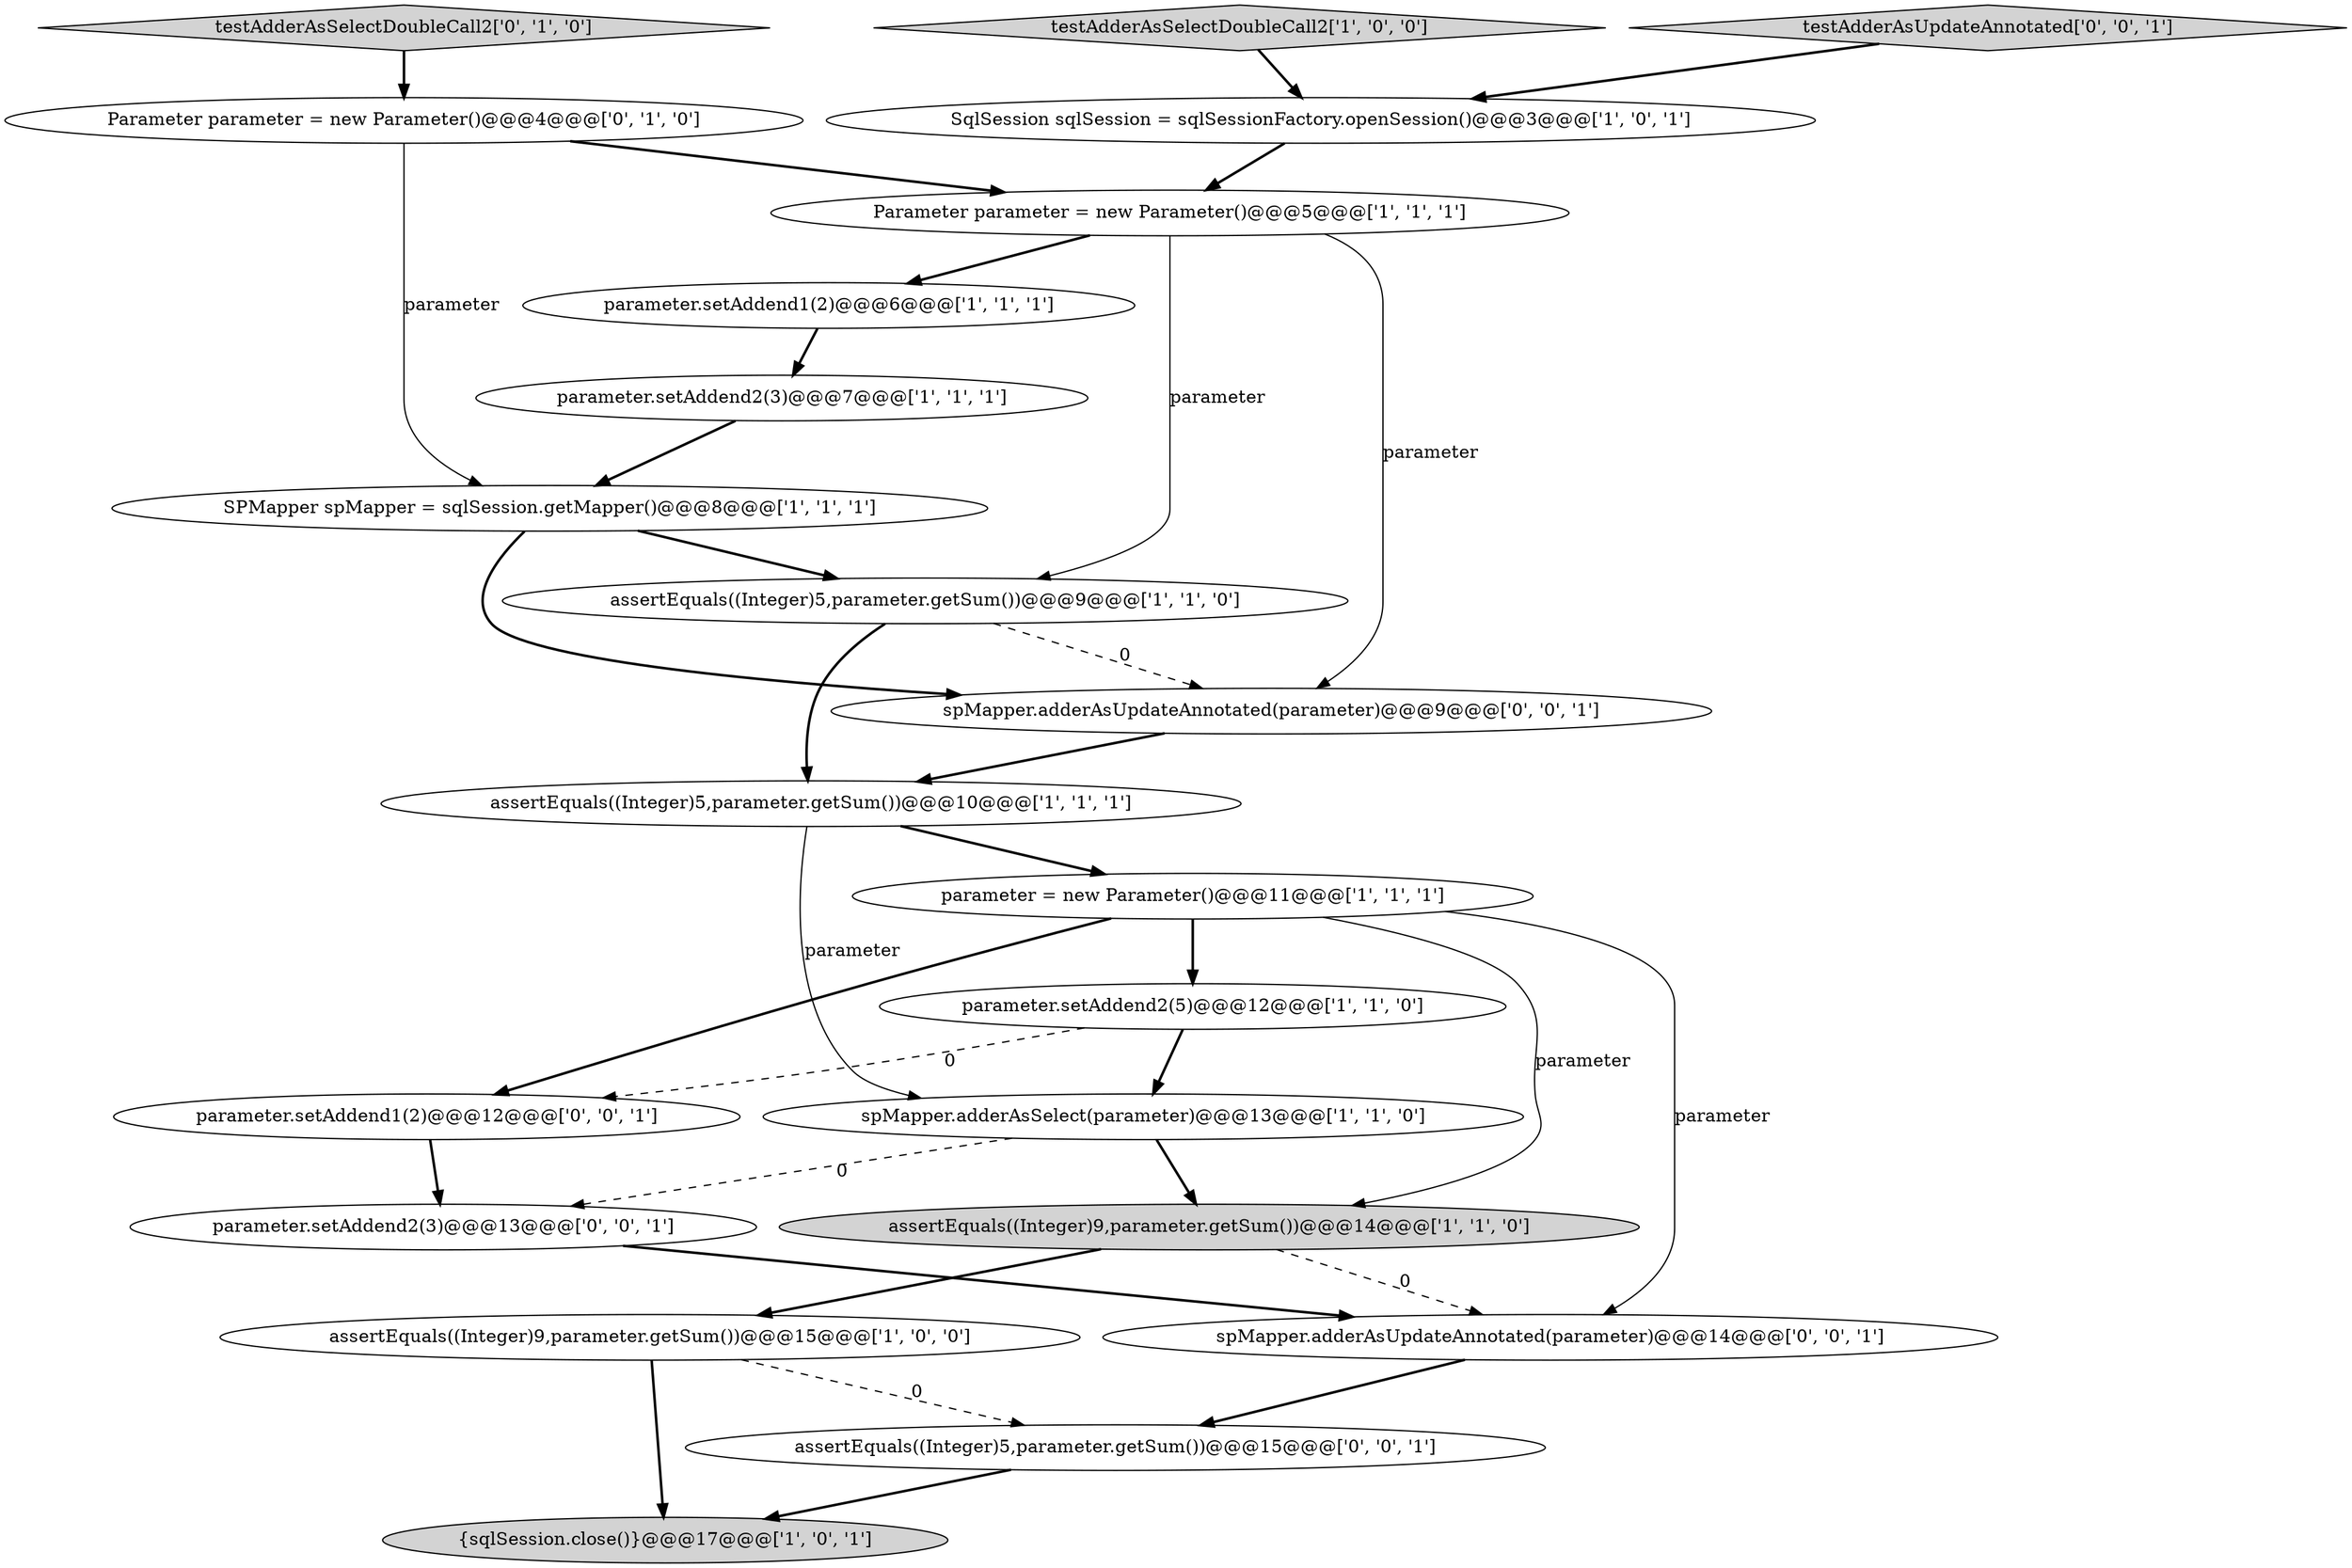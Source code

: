 digraph {
9 [style = filled, label = "parameter.setAddend2(5)@@@12@@@['1', '1', '0']", fillcolor = white, shape = ellipse image = "AAA0AAABBB1BBB"];
16 [style = filled, label = "assertEquals((Integer)5,parameter.getSum())@@@15@@@['0', '0', '1']", fillcolor = white, shape = ellipse image = "AAA0AAABBB3BBB"];
15 [style = filled, label = "Parameter parameter = new Parameter()@@@4@@@['0', '1', '0']", fillcolor = white, shape = ellipse image = "AAA0AAABBB2BBB"];
21 [style = filled, label = "testAdderAsUpdateAnnotated['0', '0', '1']", fillcolor = lightgray, shape = diamond image = "AAA0AAABBB3BBB"];
11 [style = filled, label = "assertEquals((Integer)5,parameter.getSum())@@@9@@@['1', '1', '0']", fillcolor = white, shape = ellipse image = "AAA0AAABBB1BBB"];
12 [style = filled, label = "assertEquals((Integer)9,parameter.getSum())@@@15@@@['1', '0', '0']", fillcolor = white, shape = ellipse image = "AAA0AAABBB1BBB"];
7 [style = filled, label = "SqlSession sqlSession = sqlSessionFactory.openSession()@@@3@@@['1', '0', '1']", fillcolor = white, shape = ellipse image = "AAA0AAABBB1BBB"];
10 [style = filled, label = "parameter.setAddend1(2)@@@6@@@['1', '1', '1']", fillcolor = white, shape = ellipse image = "AAA0AAABBB1BBB"];
5 [style = filled, label = "parameter = new Parameter()@@@11@@@['1', '1', '1']", fillcolor = white, shape = ellipse image = "AAA0AAABBB1BBB"];
0 [style = filled, label = "parameter.setAddend2(3)@@@7@@@['1', '1', '1']", fillcolor = white, shape = ellipse image = "AAA0AAABBB1BBB"];
4 [style = filled, label = "testAdderAsSelectDoubleCall2['1', '0', '0']", fillcolor = lightgray, shape = diamond image = "AAA0AAABBB1BBB"];
8 [style = filled, label = "Parameter parameter = new Parameter()@@@5@@@['1', '1', '1']", fillcolor = white, shape = ellipse image = "AAA0AAABBB1BBB"];
1 [style = filled, label = "spMapper.adderAsSelect(parameter)@@@13@@@['1', '1', '0']", fillcolor = white, shape = ellipse image = "AAA0AAABBB1BBB"];
20 [style = filled, label = "spMapper.adderAsUpdateAnnotated(parameter)@@@9@@@['0', '0', '1']", fillcolor = white, shape = ellipse image = "AAA0AAABBB3BBB"];
13 [style = filled, label = "assertEquals((Integer)5,parameter.getSum())@@@10@@@['1', '1', '1']", fillcolor = white, shape = ellipse image = "AAA0AAABBB1BBB"];
6 [style = filled, label = "SPMapper spMapper = sqlSession.getMapper()@@@8@@@['1', '1', '1']", fillcolor = white, shape = ellipse image = "AAA0AAABBB1BBB"];
3 [style = filled, label = "{sqlSession.close()}@@@17@@@['1', '0', '1']", fillcolor = lightgray, shape = ellipse image = "AAA0AAABBB1BBB"];
19 [style = filled, label = "spMapper.adderAsUpdateAnnotated(parameter)@@@14@@@['0', '0', '1']", fillcolor = white, shape = ellipse image = "AAA0AAABBB3BBB"];
14 [style = filled, label = "testAdderAsSelectDoubleCall2['0', '1', '0']", fillcolor = lightgray, shape = diamond image = "AAA0AAABBB2BBB"];
18 [style = filled, label = "parameter.setAddend2(3)@@@13@@@['0', '0', '1']", fillcolor = white, shape = ellipse image = "AAA0AAABBB3BBB"];
2 [style = filled, label = "assertEquals((Integer)9,parameter.getSum())@@@14@@@['1', '1', '0']", fillcolor = lightgray, shape = ellipse image = "AAA0AAABBB1BBB"];
17 [style = filled, label = "parameter.setAddend1(2)@@@12@@@['0', '0', '1']", fillcolor = white, shape = ellipse image = "AAA0AAABBB3BBB"];
16->3 [style = bold, label=""];
8->10 [style = bold, label=""];
2->19 [style = dashed, label="0"];
20->13 [style = bold, label=""];
11->20 [style = dashed, label="0"];
5->19 [style = solid, label="parameter"];
5->9 [style = bold, label=""];
12->16 [style = dashed, label="0"];
0->6 [style = bold, label=""];
18->19 [style = bold, label=""];
1->18 [style = dashed, label="0"];
7->8 [style = bold, label=""];
5->17 [style = bold, label=""];
4->7 [style = bold, label=""];
2->12 [style = bold, label=""];
19->16 [style = bold, label=""];
6->20 [style = bold, label=""];
5->2 [style = solid, label="parameter"];
6->11 [style = bold, label=""];
9->17 [style = dashed, label="0"];
11->13 [style = bold, label=""];
10->0 [style = bold, label=""];
13->5 [style = bold, label=""];
21->7 [style = bold, label=""];
14->15 [style = bold, label=""];
1->2 [style = bold, label=""];
12->3 [style = bold, label=""];
9->1 [style = bold, label=""];
15->6 [style = solid, label="parameter"];
13->1 [style = solid, label="parameter"];
15->8 [style = bold, label=""];
8->11 [style = solid, label="parameter"];
17->18 [style = bold, label=""];
8->20 [style = solid, label="parameter"];
}

